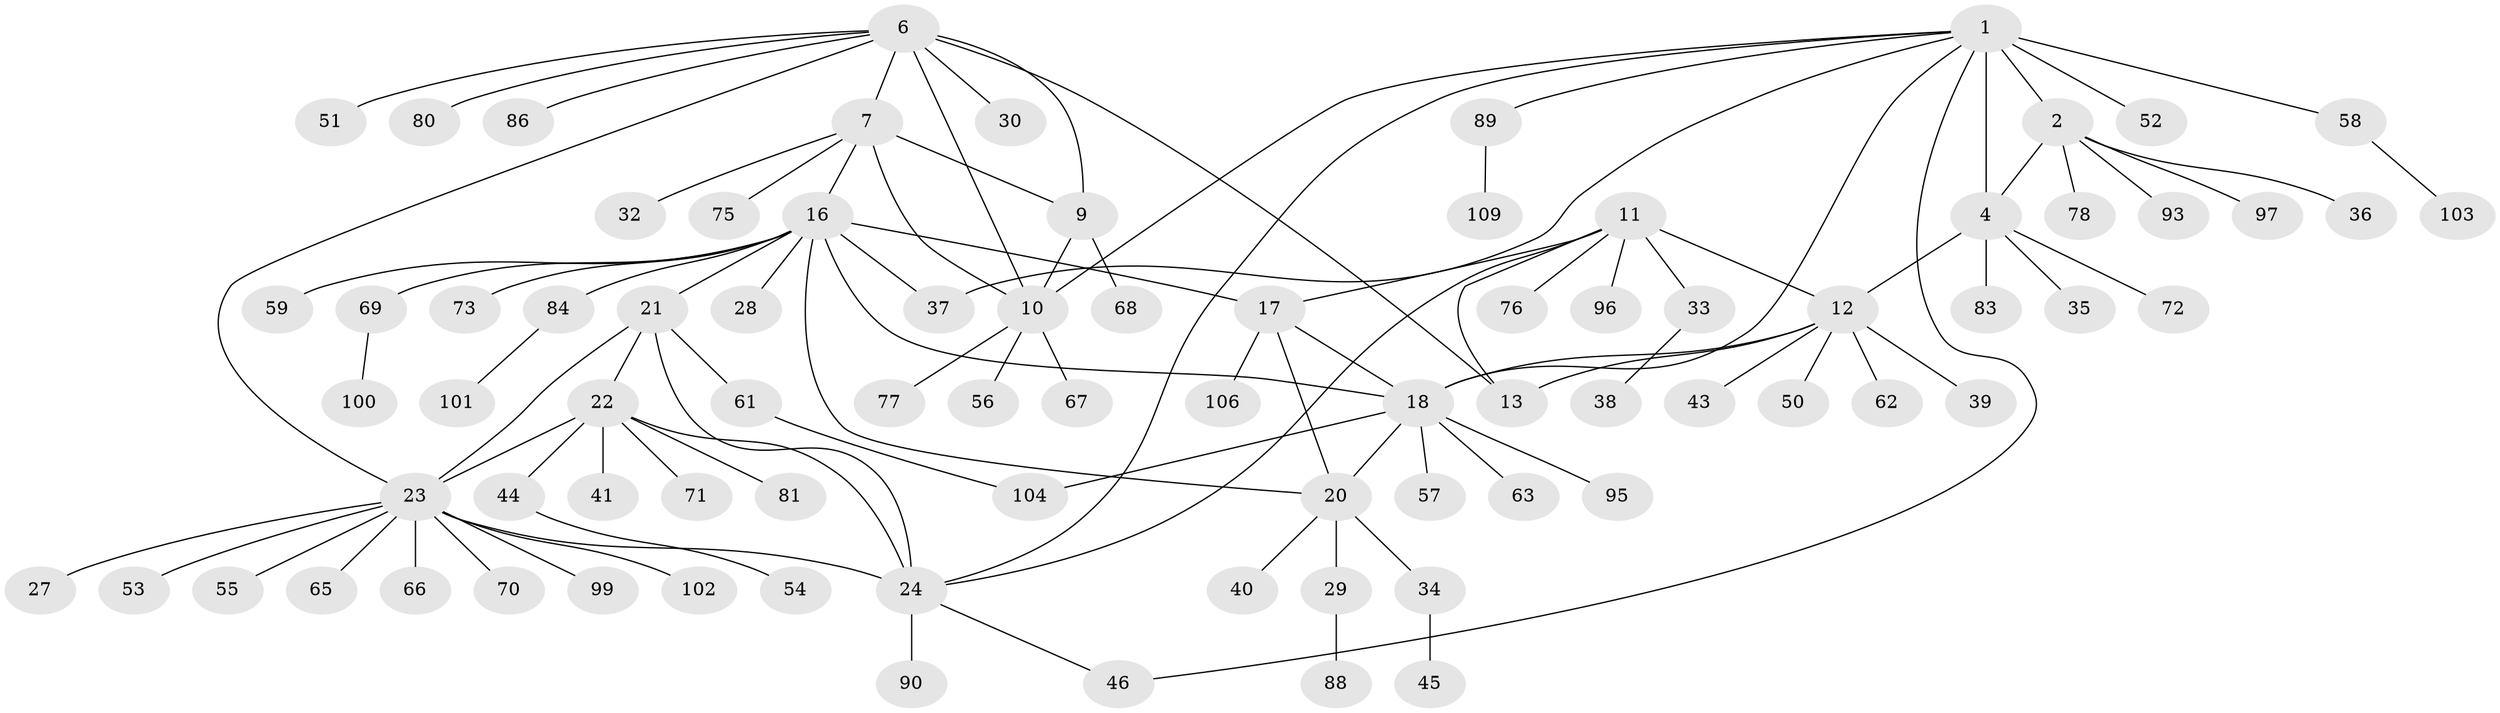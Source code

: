 // original degree distribution, {7: 0.06422018348623854, 9: 0.05504587155963303, 8: 0.045871559633027525, 4: 0.01834862385321101, 6: 0.027522935779816515, 10: 0.009174311926605505, 5: 0.009174311926605505, 1: 0.5688073394495413, 3: 0.05504587155963303, 2: 0.14678899082568808}
// Generated by graph-tools (version 1.1) at 2025/11/02/27/25 16:11:35]
// undirected, 82 vertices, 102 edges
graph export_dot {
graph [start="1"]
  node [color=gray90,style=filled];
  1 [super="+3"];
  2 [super="+47"];
  4 [super="+5"];
  6 [super="+8"];
  7 [super="+60"];
  9 [super="+64"];
  10 [super="+26"];
  11 [super="+14"];
  12 [super="+15"];
  13;
  16 [super="+19"];
  17 [super="+74"];
  18 [super="+49"];
  20;
  21;
  22 [super="+31"];
  23 [super="+25"];
  24 [super="+48"];
  27;
  28;
  29 [super="+42"];
  30;
  32;
  33 [super="+94"];
  34 [super="+107"];
  35;
  36 [super="+105"];
  37;
  38;
  39 [super="+79"];
  40;
  41 [super="+85"];
  43;
  44;
  45;
  46;
  50;
  51;
  52;
  53;
  54 [super="+82"];
  55;
  56;
  57;
  58 [super="+87"];
  59;
  61 [super="+91"];
  62;
  63;
  65 [super="+92"];
  66;
  67;
  68;
  69 [super="+108"];
  70;
  71;
  72;
  73;
  75;
  76;
  77;
  78;
  80;
  81;
  83;
  84;
  86;
  88;
  89;
  90 [super="+98"];
  93;
  95;
  96;
  97;
  99;
  100;
  101;
  102;
  103;
  104;
  106;
  109;
  1 -- 2 [weight=2];
  1 -- 4 [weight=4];
  1 -- 10;
  1 -- 46;
  1 -- 58;
  1 -- 37;
  1 -- 18;
  1 -- 52;
  1 -- 24;
  1 -- 89;
  2 -- 4 [weight=2];
  2 -- 36;
  2 -- 78;
  2 -- 93;
  2 -- 97;
  4 -- 12;
  4 -- 35;
  4 -- 72;
  4 -- 83;
  6 -- 7 [weight=2];
  6 -- 9 [weight=2];
  6 -- 10 [weight=2];
  6 -- 30;
  6 -- 51;
  6 -- 86;
  6 -- 80;
  6 -- 23;
  6 -- 13;
  7 -- 9;
  7 -- 10;
  7 -- 32;
  7 -- 75;
  7 -- 16;
  9 -- 10;
  9 -- 68;
  10 -- 56;
  10 -- 67;
  10 -- 77;
  11 -- 12 [weight=4];
  11 -- 13 [weight=2];
  11 -- 17;
  11 -- 24;
  11 -- 33;
  11 -- 96;
  11 -- 76;
  12 -- 13 [weight=2];
  12 -- 39;
  12 -- 43;
  12 -- 50;
  12 -- 62;
  12 -- 18;
  16 -- 17 [weight=2];
  16 -- 18 [weight=2];
  16 -- 20 [weight=2];
  16 -- 21;
  16 -- 37;
  16 -- 69;
  16 -- 73;
  16 -- 84;
  16 -- 59;
  16 -- 28;
  17 -- 18;
  17 -- 20;
  17 -- 106;
  18 -- 20;
  18 -- 57;
  18 -- 63;
  18 -- 95;
  18 -- 104;
  20 -- 29;
  20 -- 34;
  20 -- 40;
  21 -- 22;
  21 -- 23 [weight=2];
  21 -- 24;
  21 -- 61;
  22 -- 23 [weight=2];
  22 -- 24;
  22 -- 44;
  22 -- 71;
  22 -- 81;
  22 -- 41;
  23 -- 24 [weight=2];
  23 -- 55;
  23 -- 65;
  23 -- 70;
  23 -- 102;
  23 -- 66;
  23 -- 99;
  23 -- 53;
  23 -- 27;
  24 -- 90;
  24 -- 46;
  29 -- 88;
  33 -- 38;
  34 -- 45;
  44 -- 54;
  58 -- 103;
  61 -- 104;
  69 -- 100;
  84 -- 101;
  89 -- 109;
}

